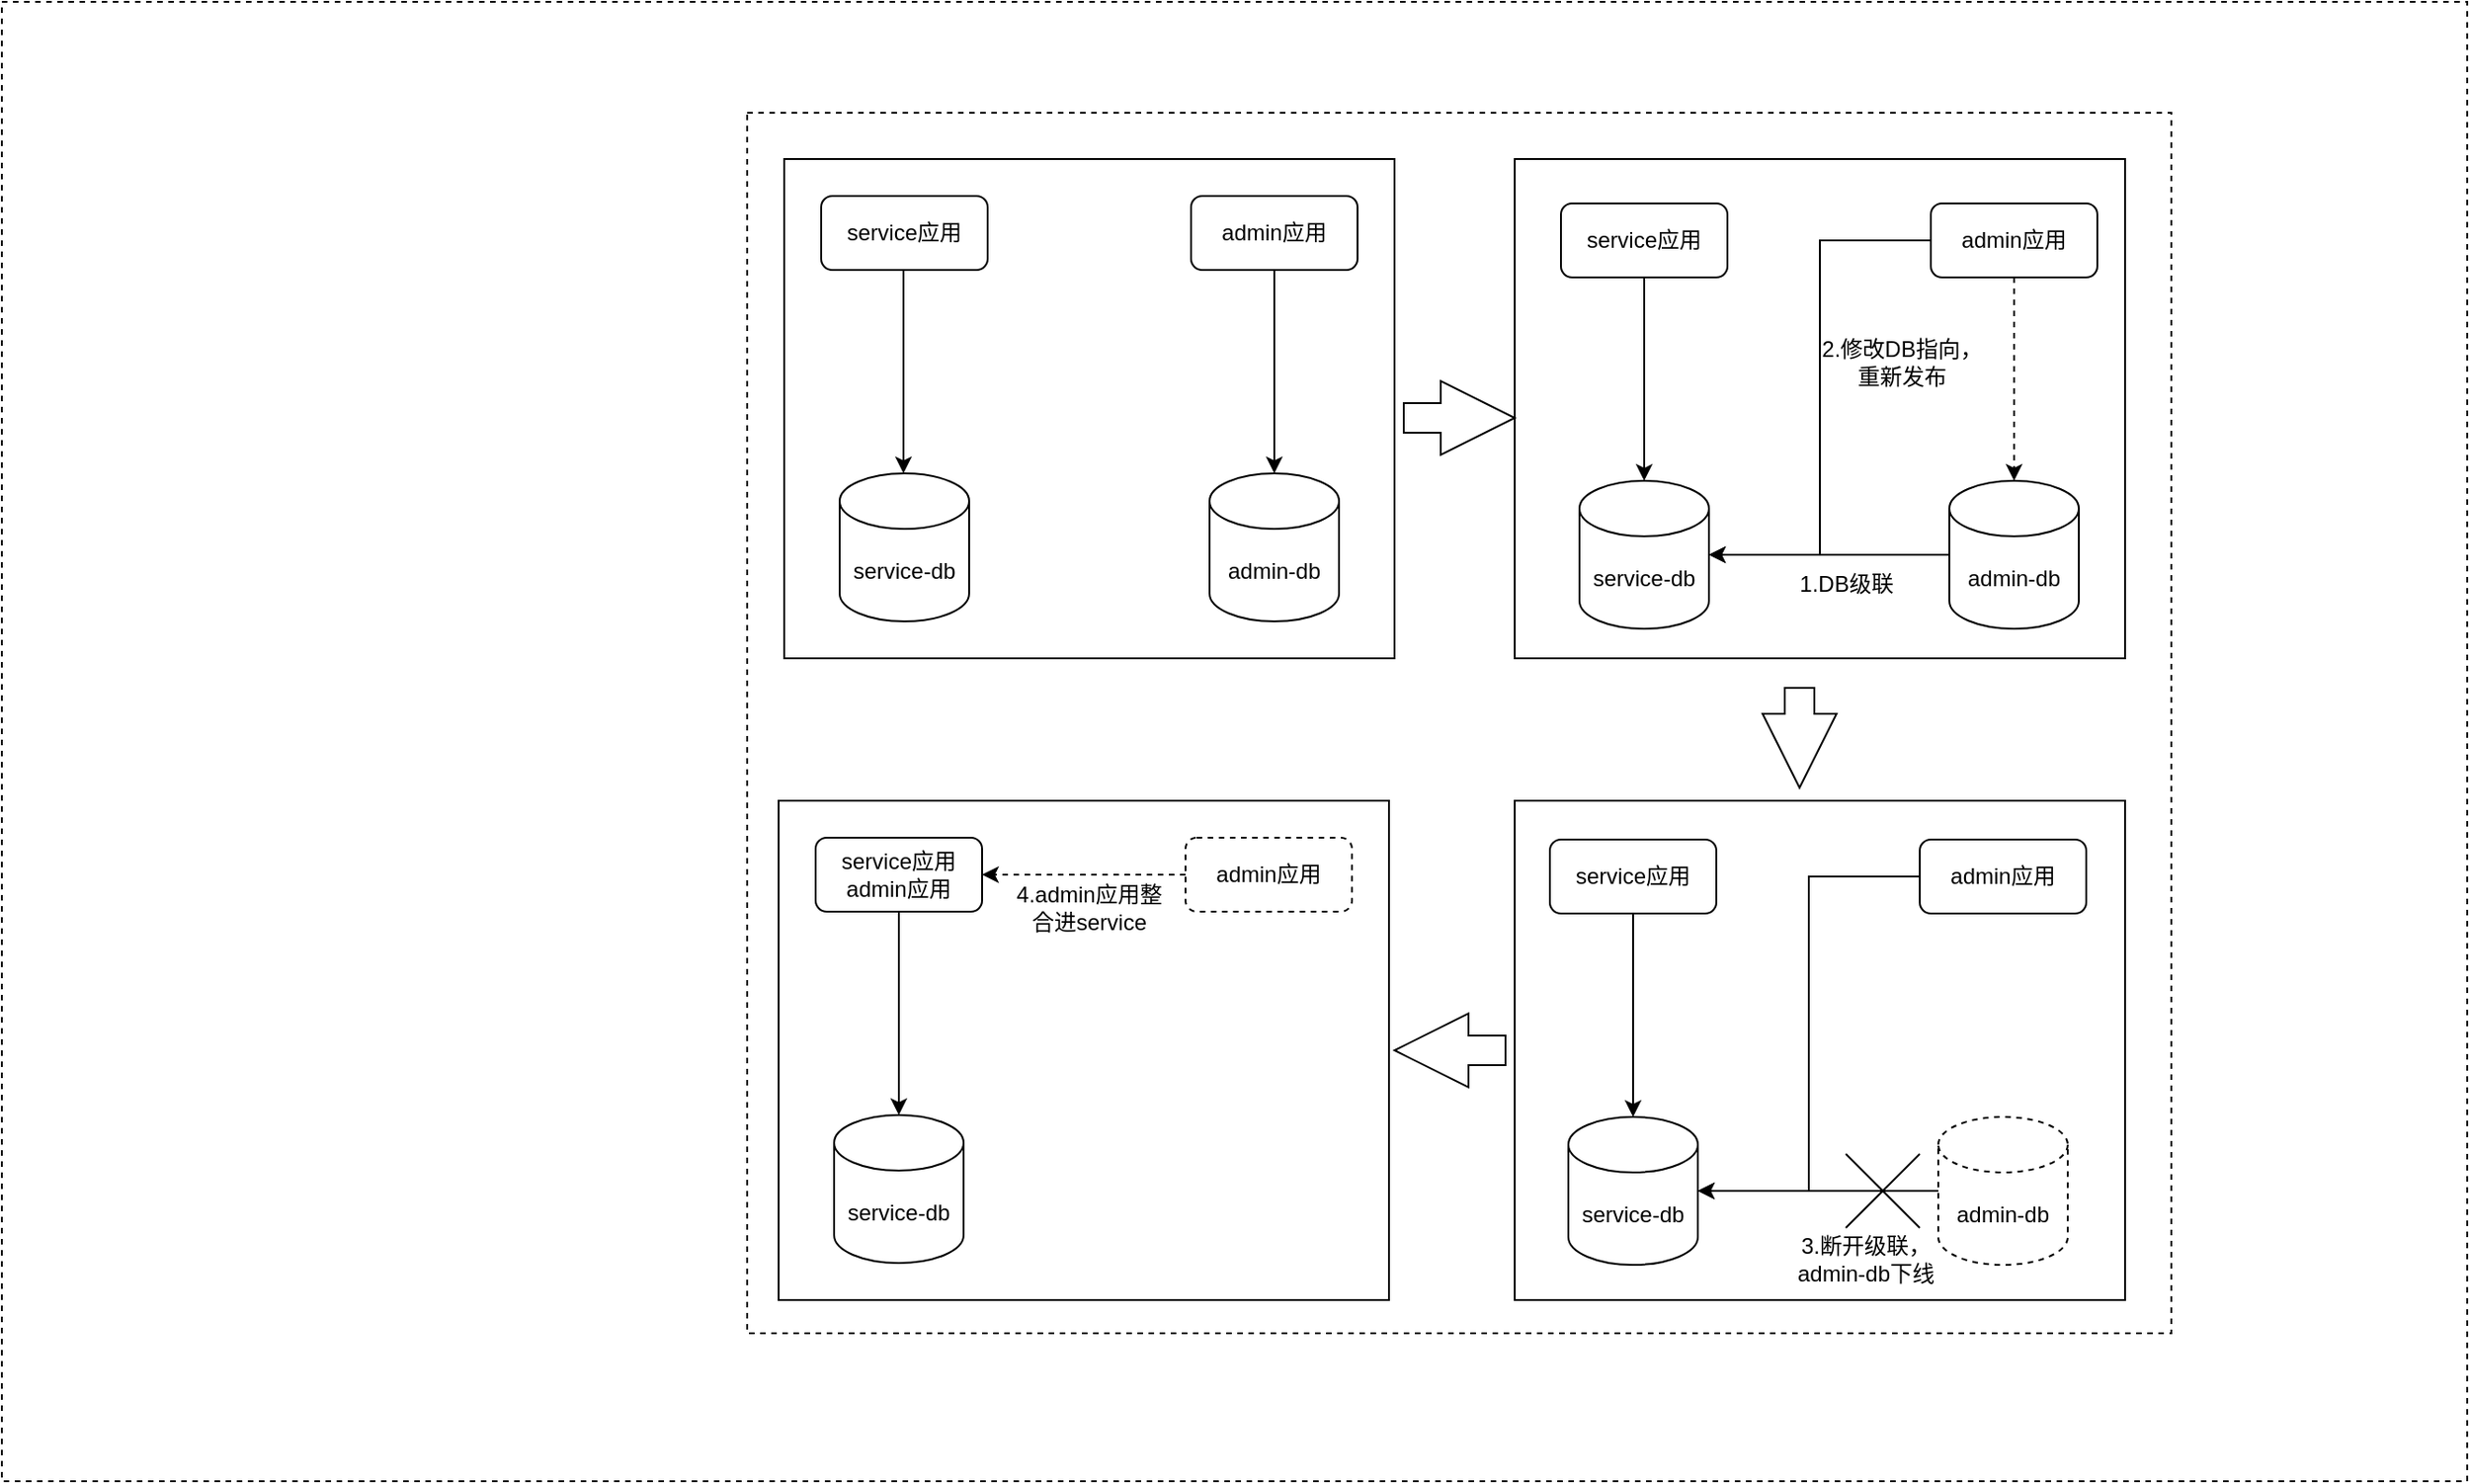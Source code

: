 <mxfile version="14.7.3" type="github">
  <diagram id="SXUX3wByB9F4sjaW84qP" name="Page-1">
    <mxGraphModel dx="2249" dy="762" grid="1" gridSize="10" guides="1" tooltips="1" connect="1" arrows="1" fold="1" page="1" pageScale="1" pageWidth="827" pageHeight="1169" math="0" shadow="0">
      <root>
        <mxCell id="0" />
        <mxCell id="1" parent="0" />
        <mxCell id="opnWgv6aiS8Ps9F_NEs1-106" value="" style="rounded=0;whiteSpace=wrap;html=1;dashed=1;" vertex="1" parent="1">
          <mxGeometry x="-533" y="30" width="1333" height="800" as="geometry" />
        </mxCell>
        <mxCell id="opnWgv6aiS8Ps9F_NEs1-105" value="" style="rounded=0;whiteSpace=wrap;html=1;dashed=1;" vertex="1" parent="1">
          <mxGeometry x="-130" y="90" width="770" height="660" as="geometry" />
        </mxCell>
        <mxCell id="opnWgv6aiS8Ps9F_NEs1-91" value="" style="rounded=0;whiteSpace=wrap;html=1;" vertex="1" parent="1">
          <mxGeometry x="-113" y="462" width="330" height="270" as="geometry" />
        </mxCell>
        <mxCell id="opnWgv6aiS8Ps9F_NEs1-90" value="" style="rounded=0;whiteSpace=wrap;html=1;" vertex="1" parent="1">
          <mxGeometry x="285" y="462" width="330" height="270" as="geometry" />
        </mxCell>
        <mxCell id="opnWgv6aiS8Ps9F_NEs1-89" value="" style="rounded=0;whiteSpace=wrap;html=1;" vertex="1" parent="1">
          <mxGeometry x="285" y="115" width="330" height="270" as="geometry" />
        </mxCell>
        <mxCell id="opnWgv6aiS8Ps9F_NEs1-88" value="" style="rounded=0;whiteSpace=wrap;html=1;" vertex="1" parent="1">
          <mxGeometry x="-110" y="115" width="330" height="270" as="geometry" />
        </mxCell>
        <mxCell id="opnWgv6aiS8Ps9F_NEs1-1" value="service-db" style="shape=cylinder3;whiteSpace=wrap;html=1;boundedLbl=1;backgroundOutline=1;size=15;" vertex="1" parent="1">
          <mxGeometry x="320" y="289" width="70" height="80" as="geometry" />
        </mxCell>
        <mxCell id="opnWgv6aiS8Ps9F_NEs1-7" style="edgeStyle=orthogonalEdgeStyle;rounded=0;orthogonalLoop=1;jettySize=auto;html=1;" edge="1" parent="1" source="opnWgv6aiS8Ps9F_NEs1-3" target="opnWgv6aiS8Ps9F_NEs1-1">
          <mxGeometry relative="1" as="geometry" />
        </mxCell>
        <mxCell id="opnWgv6aiS8Ps9F_NEs1-3" value="admin-db" style="shape=cylinder3;whiteSpace=wrap;html=1;boundedLbl=1;backgroundOutline=1;size=15;" vertex="1" parent="1">
          <mxGeometry x="520" y="289" width="70" height="80" as="geometry" />
        </mxCell>
        <mxCell id="opnWgv6aiS8Ps9F_NEs1-5" style="edgeStyle=orthogonalEdgeStyle;rounded=0;orthogonalLoop=1;jettySize=auto;html=1;entryX=0.5;entryY=0;entryDx=0;entryDy=0;entryPerimeter=0;dashed=1;" edge="1" parent="1" source="opnWgv6aiS8Ps9F_NEs1-4" target="opnWgv6aiS8Ps9F_NEs1-3">
          <mxGeometry relative="1" as="geometry" />
        </mxCell>
        <mxCell id="opnWgv6aiS8Ps9F_NEs1-22" style="edgeStyle=orthogonalEdgeStyle;rounded=0;orthogonalLoop=1;jettySize=auto;html=1;entryX=1;entryY=0.5;entryDx=0;entryDy=0;entryPerimeter=0;" edge="1" parent="1" source="opnWgv6aiS8Ps9F_NEs1-4" target="opnWgv6aiS8Ps9F_NEs1-1">
          <mxGeometry relative="1" as="geometry" />
        </mxCell>
        <mxCell id="opnWgv6aiS8Ps9F_NEs1-4" value="admin应用" style="rounded=1;whiteSpace=wrap;html=1;" vertex="1" parent="1">
          <mxGeometry x="510" y="139" width="90" height="40" as="geometry" />
        </mxCell>
        <mxCell id="opnWgv6aiS8Ps9F_NEs1-21" style="edgeStyle=orthogonalEdgeStyle;rounded=0;orthogonalLoop=1;jettySize=auto;html=1;entryX=0.5;entryY=0;entryDx=0;entryDy=0;entryPerimeter=0;" edge="1" parent="1" source="opnWgv6aiS8Ps9F_NEs1-8" target="opnWgv6aiS8Ps9F_NEs1-1">
          <mxGeometry relative="1" as="geometry" />
        </mxCell>
        <mxCell id="opnWgv6aiS8Ps9F_NEs1-8" value="service应用" style="rounded=1;whiteSpace=wrap;html=1;" vertex="1" parent="1">
          <mxGeometry x="310" y="139" width="90" height="40" as="geometry" />
        </mxCell>
        <mxCell id="opnWgv6aiS8Ps9F_NEs1-11" value="service-db" style="shape=cylinder3;whiteSpace=wrap;html=1;boundedLbl=1;backgroundOutline=1;size=15;" vertex="1" parent="1">
          <mxGeometry x="-80" y="285" width="70" height="80" as="geometry" />
        </mxCell>
        <mxCell id="opnWgv6aiS8Ps9F_NEs1-13" value="admin-db" style="shape=cylinder3;whiteSpace=wrap;html=1;boundedLbl=1;backgroundOutline=1;size=15;" vertex="1" parent="1">
          <mxGeometry x="120" y="285" width="70" height="80" as="geometry" />
        </mxCell>
        <mxCell id="opnWgv6aiS8Ps9F_NEs1-14" style="edgeStyle=orthogonalEdgeStyle;rounded=0;orthogonalLoop=1;jettySize=auto;html=1;entryX=0.5;entryY=0;entryDx=0;entryDy=0;entryPerimeter=0;" edge="1" parent="1" source="opnWgv6aiS8Ps9F_NEs1-17" target="opnWgv6aiS8Ps9F_NEs1-13">
          <mxGeometry relative="1" as="geometry" />
        </mxCell>
        <mxCell id="opnWgv6aiS8Ps9F_NEs1-17" value="admin应用" style="rounded=1;whiteSpace=wrap;html=1;" vertex="1" parent="1">
          <mxGeometry x="110" y="135" width="90" height="40" as="geometry" />
        </mxCell>
        <mxCell id="opnWgv6aiS8Ps9F_NEs1-18" value="service应用" style="rounded=1;whiteSpace=wrap;html=1;" vertex="1" parent="1">
          <mxGeometry x="-90" y="135" width="90" height="40" as="geometry" />
        </mxCell>
        <mxCell id="opnWgv6aiS8Ps9F_NEs1-20" style="edgeStyle=orthogonalEdgeStyle;rounded=0;orthogonalLoop=1;jettySize=auto;html=1;entryX=0.5;entryY=0;entryDx=0;entryDy=0;entryPerimeter=0;" edge="1" parent="1">
          <mxGeometry relative="1" as="geometry">
            <mxPoint x="-45.5" y="175" as="sourcePoint" />
            <mxPoint x="-45.5" y="285" as="targetPoint" />
          </mxGeometry>
        </mxCell>
        <mxCell id="opnWgv6aiS8Ps9F_NEs1-35" value="service-db" style="shape=cylinder3;whiteSpace=wrap;html=1;boundedLbl=1;backgroundOutline=1;size=15;" vertex="1" parent="1">
          <mxGeometry x="314" y="633" width="70" height="80" as="geometry" />
        </mxCell>
        <mxCell id="opnWgv6aiS8Ps9F_NEs1-36" style="edgeStyle=orthogonalEdgeStyle;rounded=0;orthogonalLoop=1;jettySize=auto;html=1;" edge="1" parent="1" source="opnWgv6aiS8Ps9F_NEs1-37" target="opnWgv6aiS8Ps9F_NEs1-35">
          <mxGeometry relative="1" as="geometry" />
        </mxCell>
        <mxCell id="opnWgv6aiS8Ps9F_NEs1-37" value="admin-db" style="shape=cylinder3;whiteSpace=wrap;html=1;boundedLbl=1;backgroundOutline=1;size=15;dashed=1;" vertex="1" parent="1">
          <mxGeometry x="514" y="633" width="70" height="80" as="geometry" />
        </mxCell>
        <mxCell id="opnWgv6aiS8Ps9F_NEs1-39" style="edgeStyle=orthogonalEdgeStyle;rounded=0;orthogonalLoop=1;jettySize=auto;html=1;entryX=1;entryY=0.5;entryDx=0;entryDy=0;entryPerimeter=0;" edge="1" parent="1" source="opnWgv6aiS8Ps9F_NEs1-40" target="opnWgv6aiS8Ps9F_NEs1-35">
          <mxGeometry relative="1" as="geometry" />
        </mxCell>
        <mxCell id="opnWgv6aiS8Ps9F_NEs1-40" value="admin应用" style="rounded=1;whiteSpace=wrap;html=1;" vertex="1" parent="1">
          <mxGeometry x="504" y="483" width="90" height="40" as="geometry" />
        </mxCell>
        <mxCell id="opnWgv6aiS8Ps9F_NEs1-41" style="edgeStyle=orthogonalEdgeStyle;rounded=0;orthogonalLoop=1;jettySize=auto;html=1;entryX=0.5;entryY=0;entryDx=0;entryDy=0;entryPerimeter=0;" edge="1" parent="1" source="opnWgv6aiS8Ps9F_NEs1-42" target="opnWgv6aiS8Ps9F_NEs1-35">
          <mxGeometry relative="1" as="geometry" />
        </mxCell>
        <mxCell id="opnWgv6aiS8Ps9F_NEs1-42" value="service应用" style="rounded=1;whiteSpace=wrap;html=1;" vertex="1" parent="1">
          <mxGeometry x="304" y="483" width="90" height="40" as="geometry" />
        </mxCell>
        <mxCell id="opnWgv6aiS8Ps9F_NEs1-45" value="" style="endArrow=none;html=1;" edge="1" parent="1">
          <mxGeometry width="50" height="50" relative="1" as="geometry">
            <mxPoint x="464" y="693" as="sourcePoint" />
            <mxPoint x="504" y="653" as="targetPoint" />
          </mxGeometry>
        </mxCell>
        <mxCell id="opnWgv6aiS8Ps9F_NEs1-46" value="" style="endArrow=none;html=1;" edge="1" parent="1">
          <mxGeometry width="50" height="50" relative="1" as="geometry">
            <mxPoint x="464" y="653" as="sourcePoint" />
            <mxPoint x="504" y="693" as="targetPoint" />
          </mxGeometry>
        </mxCell>
        <mxCell id="opnWgv6aiS8Ps9F_NEs1-79" value="service-db" style="shape=cylinder3;whiteSpace=wrap;html=1;boundedLbl=1;backgroundOutline=1;size=15;" vertex="1" parent="1">
          <mxGeometry x="-83" y="632" width="70" height="80" as="geometry" />
        </mxCell>
        <mxCell id="opnWgv6aiS8Ps9F_NEs1-93" style="edgeStyle=orthogonalEdgeStyle;rounded=0;orthogonalLoop=1;jettySize=auto;html=1;dashed=1;" edge="1" parent="1" source="opnWgv6aiS8Ps9F_NEs1-84" target="opnWgv6aiS8Ps9F_NEs1-86">
          <mxGeometry relative="1" as="geometry" />
        </mxCell>
        <mxCell id="opnWgv6aiS8Ps9F_NEs1-84" value="admin应用" style="rounded=1;whiteSpace=wrap;html=1;dashed=1;" vertex="1" parent="1">
          <mxGeometry x="107" y="482" width="90" height="40" as="geometry" />
        </mxCell>
        <mxCell id="opnWgv6aiS8Ps9F_NEs1-85" style="edgeStyle=orthogonalEdgeStyle;rounded=0;orthogonalLoop=1;jettySize=auto;html=1;entryX=0.5;entryY=0;entryDx=0;entryDy=0;entryPerimeter=0;" edge="1" parent="1" source="opnWgv6aiS8Ps9F_NEs1-86" target="opnWgv6aiS8Ps9F_NEs1-79">
          <mxGeometry relative="1" as="geometry" />
        </mxCell>
        <mxCell id="opnWgv6aiS8Ps9F_NEs1-86" value="service应用&lt;br&gt;admin应用" style="rounded=1;whiteSpace=wrap;html=1;" vertex="1" parent="1">
          <mxGeometry x="-93" y="482" width="90" height="40" as="geometry" />
        </mxCell>
        <mxCell id="opnWgv6aiS8Ps9F_NEs1-95" value="1.DB级联" style="text;html=1;strokeColor=none;fillColor=none;align=center;verticalAlign=middle;whiteSpace=wrap;rounded=0;" vertex="1" parent="1">
          <mxGeometry x="429" y="335" width="71" height="20" as="geometry" />
        </mxCell>
        <mxCell id="opnWgv6aiS8Ps9F_NEs1-96" value="2.修改DB指向，重新发布" style="text;html=1;strokeColor=none;fillColor=none;align=center;verticalAlign=middle;whiteSpace=wrap;rounded=0;" vertex="1" parent="1">
          <mxGeometry x="449" y="215" width="91" height="20" as="geometry" />
        </mxCell>
        <mxCell id="opnWgv6aiS8Ps9F_NEs1-100" value="3.断开级联，&lt;br&gt;admin-db下线" style="text;html=1;strokeColor=none;fillColor=none;align=center;verticalAlign=middle;whiteSpace=wrap;rounded=0;" vertex="1" parent="1">
          <mxGeometry x="430" y="700" width="90" height="20" as="geometry" />
        </mxCell>
        <mxCell id="opnWgv6aiS8Ps9F_NEs1-101" value="4.admin应用整合进service" style="text;html=1;strokeColor=none;fillColor=none;align=center;verticalAlign=middle;whiteSpace=wrap;rounded=0;" vertex="1" parent="1">
          <mxGeometry x="10" y="510" width="90" height="20" as="geometry" />
        </mxCell>
        <mxCell id="opnWgv6aiS8Ps9F_NEs1-102" value="" style="html=1;shadow=0;dashed=0;align=center;verticalAlign=middle;shape=mxgraph.arrows2.arrow;dy=0.6;dx=40;notch=0;" vertex="1" parent="1">
          <mxGeometry x="225" y="235" width="60" height="40" as="geometry" />
        </mxCell>
        <mxCell id="opnWgv6aiS8Ps9F_NEs1-103" value="" style="html=1;shadow=0;dashed=0;align=center;verticalAlign=middle;shape=mxgraph.arrows2.arrow;dy=0.6;dx=40;notch=0;rotation=90;" vertex="1" parent="1">
          <mxGeometry x="412" y="408" width="54" height="40" as="geometry" />
        </mxCell>
        <mxCell id="opnWgv6aiS8Ps9F_NEs1-104" value="" style="html=1;shadow=0;dashed=0;align=center;verticalAlign=middle;shape=mxgraph.arrows2.arrow;dy=0.6;dx=40;notch=0;rotation=-180;" vertex="1" parent="1">
          <mxGeometry x="220" y="577" width="60" height="40" as="geometry" />
        </mxCell>
      </root>
    </mxGraphModel>
  </diagram>
</mxfile>
